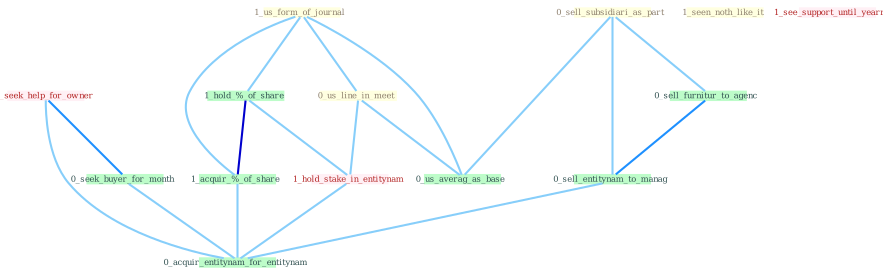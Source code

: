 Graph G{ 
    node
    [shape=polygon,style=filled,width=.5,height=.06,color="#BDFCC9",fixedsize=true,fontsize=4,
    fontcolor="#2f4f4f"];
    {node
    [color="#ffffe0", fontcolor="#8b7d6b"] "1_us_form_of_journal " "1_seen_noth_like_it " "0_sell_subsidiari_as_part " "0_us_line_in_meet "}
{node [color="#fff0f5", fontcolor="#b22222"] "1_hold_stake_in_entitynam " "1_seek_help_for_owner " "1_see_support_until_yearnum "}
edge [color="#B0E2FF"];

	"1_us_form_of_journal " -- "0_us_line_in_meet " [w="1", color="#87cefa" ];
	"1_us_form_of_journal " -- "1_hold_%_of_share " [w="1", color="#87cefa" ];
	"1_us_form_of_journal " -- "1_acquir_%_of_share " [w="1", color="#87cefa" ];
	"1_us_form_of_journal " -- "0_us_averag_as_base " [w="1", color="#87cefa" ];
	"0_sell_subsidiari_as_part " -- "0_sell_furnitur_to_agenc " [w="1", color="#87cefa" ];
	"0_sell_subsidiari_as_part " -- "0_us_averag_as_base " [w="1", color="#87cefa" ];
	"0_sell_subsidiari_as_part " -- "0_sell_entitynam_to_manag " [w="1", color="#87cefa" ];
	"0_us_line_in_meet " -- "1_hold_stake_in_entitynam " [w="1", color="#87cefa" ];
	"0_us_line_in_meet " -- "0_us_averag_as_base " [w="1", color="#87cefa" ];
	"1_hold_%_of_share " -- "1_hold_stake_in_entitynam " [w="1", color="#87cefa" ];
	"1_hold_%_of_share " -- "1_acquir_%_of_share " [w="3", color="#0000cd" , len=0.6];
	"1_hold_stake_in_entitynam " -- "0_acquir_entitynam_for_entitynam " [w="1", color="#87cefa" ];
	"1_seek_help_for_owner " -- "0_seek_buyer_for_month " [w="2", color="#1e90ff" , len=0.8];
	"1_seek_help_for_owner " -- "0_acquir_entitynam_for_entitynam " [w="1", color="#87cefa" ];
	"0_seek_buyer_for_month " -- "0_acquir_entitynam_for_entitynam " [w="1", color="#87cefa" ];
	"1_acquir_%_of_share " -- "0_acquir_entitynam_for_entitynam " [w="1", color="#87cefa" ];
	"0_sell_furnitur_to_agenc " -- "0_sell_entitynam_to_manag " [w="2", color="#1e90ff" , len=0.8];
	"0_sell_entitynam_to_manag " -- "0_acquir_entitynam_for_entitynam " [w="1", color="#87cefa" ];
}